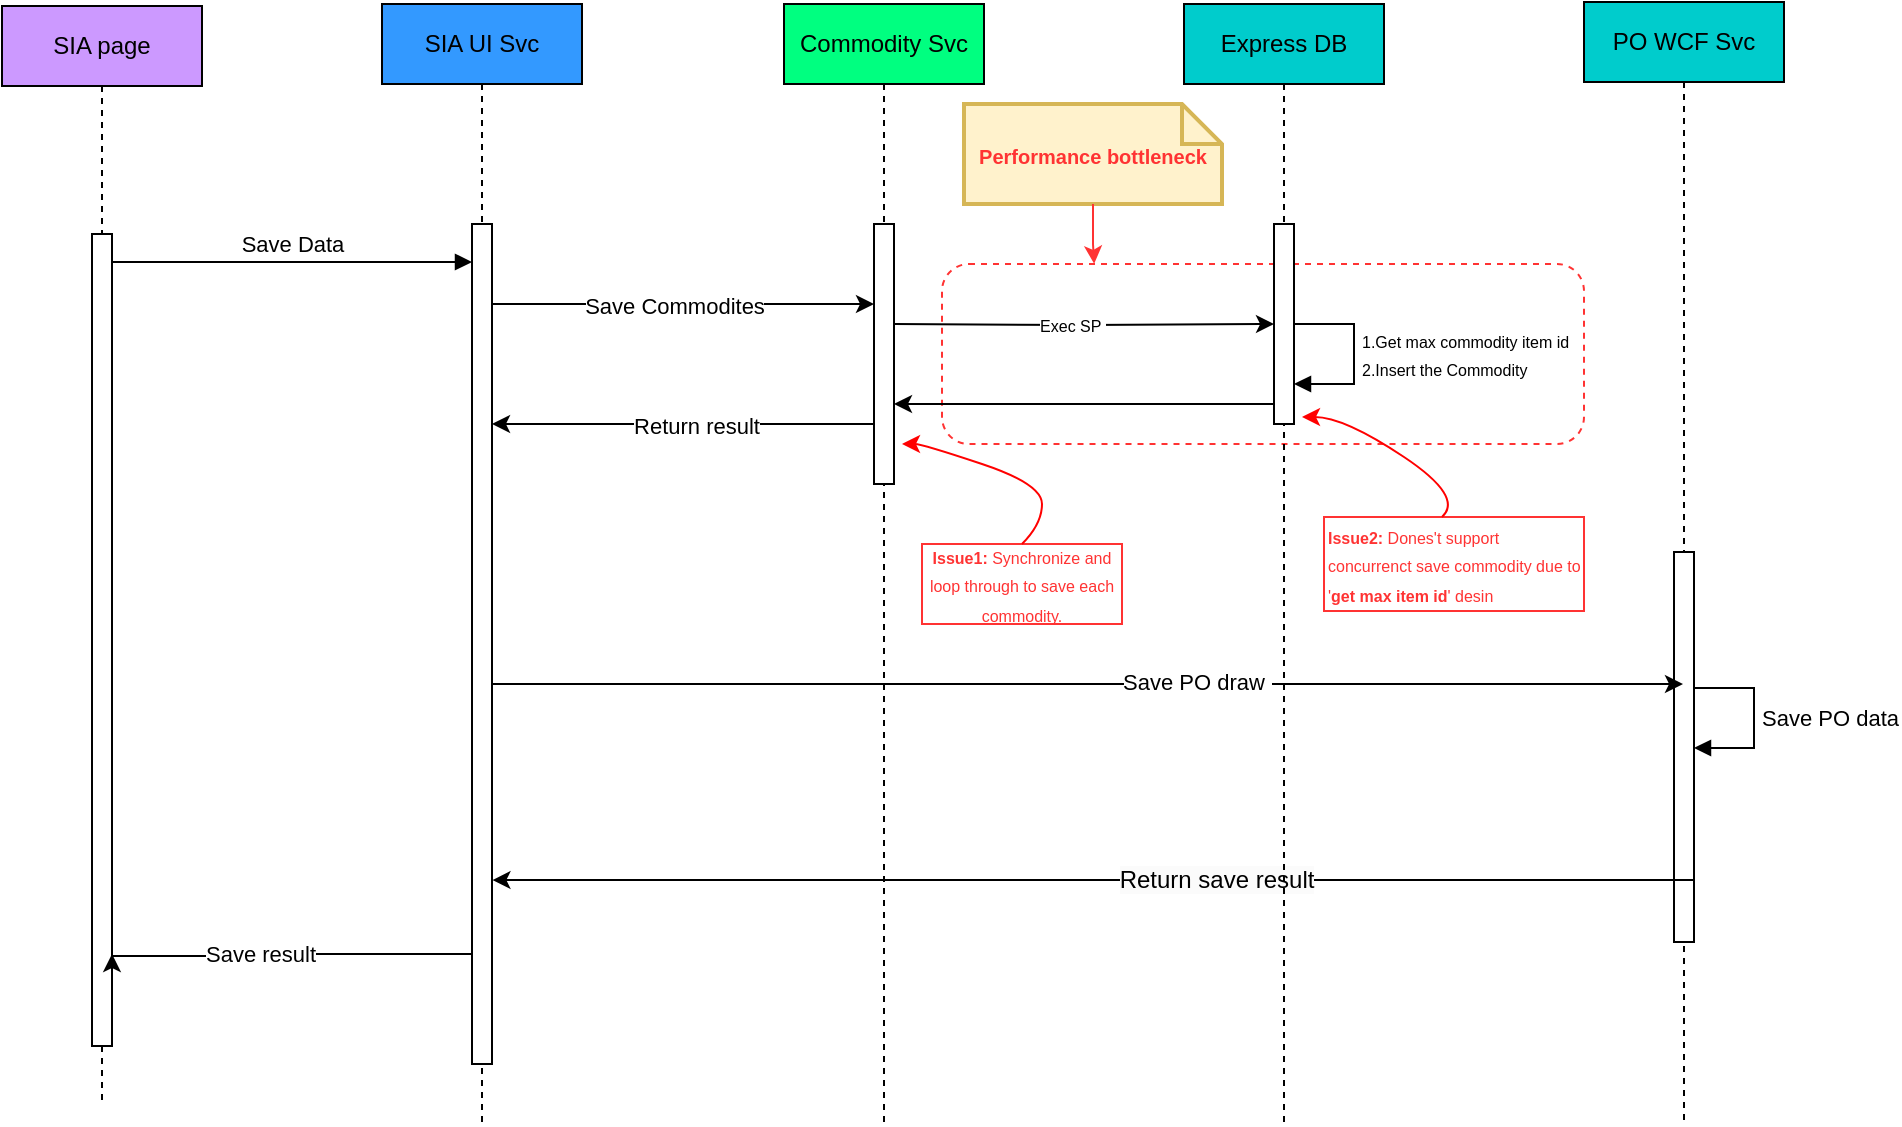<mxfile version="24.3.1" type="github">
  <diagram name="Page-1" id="e7e014a7-5840-1c2e-5031-d8a46d1fe8dd">
    <mxGraphModel dx="1185" dy="627" grid="1" gridSize="10" guides="1" tooltips="1" connect="1" arrows="1" fold="1" page="1" pageScale="1" pageWidth="1169" pageHeight="826" background="none" math="0" shadow="0">
      <root>
        <mxCell id="0" />
        <mxCell id="1" parent="0" />
        <mxCell id="EwxZ_xQYVL66pt0RI6ai-41" value="SIA page" style="shape=umlLifeline;perimeter=lifelinePerimeter;whiteSpace=wrap;html=1;container=1;dropTarget=0;collapsible=0;recursiveResize=0;outlineConnect=0;portConstraint=eastwest;newEdgeStyle={&quot;curved&quot;:0,&quot;rounded&quot;:0};fillColor=#CC99FF;" vertex="1" parent="1">
          <mxGeometry x="210" y="121" width="100" height="550" as="geometry" />
        </mxCell>
        <mxCell id="EwxZ_xQYVL66pt0RI6ai-47" value="" style="html=1;points=[[0,0,0,0,5],[0,1,0,0,-5],[1,0,0,0,5],[1,1,0,0,-5]];perimeter=orthogonalPerimeter;outlineConnect=0;targetShapes=umlLifeline;portConstraint=eastwest;newEdgeStyle={&quot;curved&quot;:0,&quot;rounded&quot;:0};" vertex="1" parent="EwxZ_xQYVL66pt0RI6ai-41">
          <mxGeometry x="45" y="114" width="10" height="406" as="geometry" />
        </mxCell>
        <mxCell id="EwxZ_xQYVL66pt0RI6ai-42" value="Commodity Svc" style="shape=umlLifeline;perimeter=lifelinePerimeter;whiteSpace=wrap;html=1;container=1;dropTarget=0;collapsible=0;recursiveResize=0;outlineConnect=0;portConstraint=eastwest;newEdgeStyle={&quot;curved&quot;:0,&quot;rounded&quot;:0};fillColor=#00FF80;" vertex="1" parent="1">
          <mxGeometry x="601" y="120" width="100" height="560" as="geometry" />
        </mxCell>
        <mxCell id="EwxZ_xQYVL66pt0RI6ai-45" value="" style="html=1;points=[[0,0,0,0,5],[0,1,0,0,-5],[1,0,0,0,5],[1,1,0,0,-5]];perimeter=orthogonalPerimeter;outlineConnect=0;targetShapes=umlLifeline;portConstraint=eastwest;newEdgeStyle={&quot;curved&quot;:0,&quot;rounded&quot;:0};" vertex="1" parent="EwxZ_xQYVL66pt0RI6ai-42">
          <mxGeometry x="45" y="110" width="10" height="130" as="geometry" />
        </mxCell>
        <mxCell id="EwxZ_xQYVL66pt0RI6ai-43" value="PO WCF Svc" style="shape=umlLifeline;perimeter=lifelinePerimeter;whiteSpace=wrap;html=1;container=1;dropTarget=0;collapsible=0;recursiveResize=0;outlineConnect=0;portConstraint=eastwest;newEdgeStyle={&quot;curved&quot;:0,&quot;rounded&quot;:0};fillColor=#00CCCC;" vertex="1" parent="1">
          <mxGeometry x="1001" y="119" width="100" height="560" as="geometry" />
        </mxCell>
        <mxCell id="EwxZ_xQYVL66pt0RI6ai-51" value="" style="html=1;points=[[0,0,0,0,5],[0,1,0,0,-5],[1,0,0,0,5],[1,1,0,0,-5]];perimeter=orthogonalPerimeter;outlineConnect=0;targetShapes=umlLifeline;portConstraint=eastwest;newEdgeStyle={&quot;curved&quot;:0,&quot;rounded&quot;:0};" vertex="1" parent="EwxZ_xQYVL66pt0RI6ai-43">
          <mxGeometry x="45" y="275" width="10" height="195" as="geometry" />
        </mxCell>
        <mxCell id="EwxZ_xQYVL66pt0RI6ai-63" value="Save PO data" style="html=1;align=left;spacingLeft=2;endArrow=block;rounded=0;edgeStyle=orthogonalEdgeStyle;curved=0;rounded=0;" edge="1" target="EwxZ_xQYVL66pt0RI6ai-51" parent="EwxZ_xQYVL66pt0RI6ai-43">
          <mxGeometry relative="1" as="geometry">
            <mxPoint x="55" y="343" as="sourcePoint" />
            <Array as="points">
              <mxPoint x="85" y="343" />
              <mxPoint x="85" y="373" />
            </Array>
            <mxPoint x="60" y="373" as="targetPoint" />
          </mxGeometry>
        </mxCell>
        <mxCell id="EwxZ_xQYVL66pt0RI6ai-44" value="Save Data" style="html=1;verticalAlign=bottom;endArrow=block;curved=0;rounded=0;exitX=1;exitY=0;exitDx=0;exitDy=5;exitPerimeter=0;" edge="1" parent="1" target="EwxZ_xQYVL66pt0RI6ai-49">
          <mxGeometry width="80" relative="1" as="geometry">
            <mxPoint x="265" y="249" as="sourcePoint" />
            <mxPoint x="465" y="245" as="targetPoint" />
          </mxGeometry>
        </mxCell>
        <mxCell id="EwxZ_xQYVL66pt0RI6ai-48" value="SIA UI Svc" style="shape=umlLifeline;perimeter=lifelinePerimeter;whiteSpace=wrap;html=1;container=1;dropTarget=0;collapsible=0;recursiveResize=0;outlineConnect=0;portConstraint=eastwest;newEdgeStyle={&quot;curved&quot;:0,&quot;rounded&quot;:0};fillColor=#3399FF;" vertex="1" parent="1">
          <mxGeometry x="400" y="120" width="100" height="560" as="geometry" />
        </mxCell>
        <mxCell id="EwxZ_xQYVL66pt0RI6ai-49" value="" style="html=1;points=[[0,0,0,0,5],[0,1,0,0,-5],[1,0,0,0,5],[1,1,0,0,-5]];perimeter=orthogonalPerimeter;outlineConnect=0;targetShapes=umlLifeline;portConstraint=eastwest;newEdgeStyle={&quot;curved&quot;:0,&quot;rounded&quot;:0};" vertex="1" parent="EwxZ_xQYVL66pt0RI6ai-48">
          <mxGeometry x="45" y="110" width="10" height="420" as="geometry" />
        </mxCell>
        <mxCell id="EwxZ_xQYVL66pt0RI6ai-52" style="edgeStyle=orthogonalEdgeStyle;rounded=0;orthogonalLoop=1;jettySize=auto;html=1;curved=0;" edge="1" parent="1" source="EwxZ_xQYVL66pt0RI6ai-45" target="EwxZ_xQYVL66pt0RI6ai-49">
          <mxGeometry relative="1" as="geometry">
            <mxPoint x="480" y="340" as="targetPoint" />
            <Array as="points">
              <mxPoint x="630" y="330" />
              <mxPoint x="630" y="330" />
            </Array>
          </mxGeometry>
        </mxCell>
        <mxCell id="EwxZ_xQYVL66pt0RI6ai-53" value="Return result" style="edgeLabel;html=1;align=center;verticalAlign=middle;resizable=0;points=[];" vertex="1" connectable="0" parent="EwxZ_xQYVL66pt0RI6ai-52">
          <mxGeometry x="-0.062" y="1" relative="1" as="geometry">
            <mxPoint as="offset" />
          </mxGeometry>
        </mxCell>
        <mxCell id="EwxZ_xQYVL66pt0RI6ai-54" style="edgeStyle=orthogonalEdgeStyle;rounded=0;orthogonalLoop=1;jettySize=auto;html=1;curved=0;" edge="1" parent="1" source="EwxZ_xQYVL66pt0RI6ai-49" target="EwxZ_xQYVL66pt0RI6ai-43">
          <mxGeometry relative="1" as="geometry">
            <mxPoint x="475" y="417" as="sourcePoint" />
            <mxPoint x="915" y="417" as="targetPoint" />
            <Array as="points">
              <mxPoint x="760" y="460" />
              <mxPoint x="760" y="460" />
            </Array>
          </mxGeometry>
        </mxCell>
        <mxCell id="EwxZ_xQYVL66pt0RI6ai-55" value="Save PO draw&amp;nbsp;" style="edgeLabel;html=1;align=center;verticalAlign=middle;resizable=0;points=[];" vertex="1" connectable="0" parent="EwxZ_xQYVL66pt0RI6ai-54">
          <mxGeometry x="0.077" y="1" relative="1" as="geometry">
            <mxPoint x="31" as="offset" />
          </mxGeometry>
        </mxCell>
        <mxCell id="EwxZ_xQYVL66pt0RI6ai-57" style="edgeStyle=orthogonalEdgeStyle;rounded=0;orthogonalLoop=1;jettySize=auto;html=1;curved=0;" edge="1" parent="1">
          <mxGeometry relative="1" as="geometry">
            <mxPoint x="1050" y="558" as="sourcePoint" />
            <mxPoint x="455.219" y="558.029" as="targetPoint" />
            <Array as="points">
              <mxPoint x="1056" y="558" />
            </Array>
          </mxGeometry>
        </mxCell>
        <mxCell id="EwxZ_xQYVL66pt0RI6ai-67" value="&lt;span style=&quot;font-size: 12px; background-color: rgb(251, 251, 251);&quot;&gt;Return save result&lt;/span&gt;" style="edgeLabel;html=1;align=center;verticalAlign=middle;resizable=0;points=[];" vertex="1" connectable="0" parent="EwxZ_xQYVL66pt0RI6ai-57">
          <mxGeometry x="-0.046" relative="1" as="geometry">
            <mxPoint x="44" as="offset" />
          </mxGeometry>
        </mxCell>
        <mxCell id="EwxZ_xQYVL66pt0RI6ai-58" style="edgeStyle=orthogonalEdgeStyle;rounded=0;orthogonalLoop=1;jettySize=auto;html=1;curved=0;" edge="1" parent="1" source="EwxZ_xQYVL66pt0RI6ai-49">
          <mxGeometry relative="1" as="geometry">
            <mxPoint x="450" y="595" as="sourcePoint" />
            <mxPoint x="265" y="595" as="targetPoint" />
            <Array as="points">
              <mxPoint x="356" y="595" />
              <mxPoint x="356" y="596" />
              <mxPoint x="265" y="596" />
            </Array>
          </mxGeometry>
        </mxCell>
        <mxCell id="EwxZ_xQYVL66pt0RI6ai-61" value="Save result" style="edgeLabel;html=1;align=center;verticalAlign=middle;resizable=0;points=[];" vertex="1" connectable="0" parent="EwxZ_xQYVL66pt0RI6ai-58">
          <mxGeometry x="0.207" y="3" relative="1" as="geometry">
            <mxPoint x="3" y="-4" as="offset" />
          </mxGeometry>
        </mxCell>
        <mxCell id="EwxZ_xQYVL66pt0RI6ai-90" value="" style="rounded=1;whiteSpace=wrap;html=1;dashed=1;strokeColor=#FF3333;" vertex="1" parent="1">
          <mxGeometry x="680" y="250" width="321" height="90" as="geometry" />
        </mxCell>
        <mxCell id="EwxZ_xQYVL66pt0RI6ai-71" value="Express DB" style="shape=umlLifeline;perimeter=lifelinePerimeter;whiteSpace=wrap;html=1;container=1;dropTarget=0;collapsible=0;recursiveResize=0;outlineConnect=0;portConstraint=eastwest;newEdgeStyle={&quot;curved&quot;:0,&quot;rounded&quot;:0};fillColor=#00CCCC;" vertex="1" parent="1">
          <mxGeometry x="801" y="120" width="100" height="560" as="geometry" />
        </mxCell>
        <mxCell id="EwxZ_xQYVL66pt0RI6ai-76" value="" style="html=1;points=[[0,0,0,0,5],[0,1,0,0,-5],[1,0,0,0,5],[1,1,0,0,-5]];perimeter=orthogonalPerimeter;outlineConnect=0;targetShapes=umlLifeline;portConstraint=eastwest;newEdgeStyle={&quot;curved&quot;:0,&quot;rounded&quot;:0};" vertex="1" parent="EwxZ_xQYVL66pt0RI6ai-71">
          <mxGeometry x="45" y="110" width="10" height="100" as="geometry" />
        </mxCell>
        <mxCell id="EwxZ_xQYVL66pt0RI6ai-81" value="&lt;font style=&quot;font-size: 8px;&quot;&gt;1.Get max commodity item id&lt;br&gt;2.Insert the Commodity&lt;/font&gt;" style="html=1;align=left;spacingLeft=2;endArrow=block;rounded=0;edgeStyle=orthogonalEdgeStyle;curved=0;rounded=0;" edge="1" target="EwxZ_xQYVL66pt0RI6ai-76" parent="EwxZ_xQYVL66pt0RI6ai-71">
          <mxGeometry relative="1" as="geometry">
            <mxPoint x="55" y="160" as="sourcePoint" />
            <Array as="points">
              <mxPoint x="85" y="160" />
              <mxPoint x="85" y="190" />
            </Array>
            <mxPoint x="60" y="190.029" as="targetPoint" />
          </mxGeometry>
        </mxCell>
        <mxCell id="EwxZ_xQYVL66pt0RI6ai-74" style="edgeStyle=orthogonalEdgeStyle;rounded=0;orthogonalLoop=1;jettySize=auto;html=1;curved=0;" edge="1" parent="1" source="EwxZ_xQYVL66pt0RI6ai-49" target="EwxZ_xQYVL66pt0RI6ai-45">
          <mxGeometry relative="1" as="geometry">
            <Array as="points">
              <mxPoint x="600" y="270" />
              <mxPoint x="600" y="270" />
            </Array>
          </mxGeometry>
        </mxCell>
        <mxCell id="EwxZ_xQYVL66pt0RI6ai-75" value="Save Commodites" style="edgeLabel;html=1;align=center;verticalAlign=middle;resizable=0;points=[];" vertex="1" connectable="0" parent="EwxZ_xQYVL66pt0RI6ai-74">
          <mxGeometry x="-0.051" y="-1" relative="1" as="geometry">
            <mxPoint as="offset" />
          </mxGeometry>
        </mxCell>
        <mxCell id="EwxZ_xQYVL66pt0RI6ai-77" style="edgeStyle=orthogonalEdgeStyle;rounded=0;orthogonalLoop=1;jettySize=auto;html=1;curved=0;" edge="1" parent="1" target="EwxZ_xQYVL66pt0RI6ai-76">
          <mxGeometry relative="1" as="geometry">
            <mxPoint x="656" y="280" as="sourcePoint" />
            <mxPoint x="840" y="280" as="targetPoint" />
            <Array as="points" />
          </mxGeometry>
        </mxCell>
        <mxCell id="EwxZ_xQYVL66pt0RI6ai-78" value="&lt;font style=&quot;font-size: 8px;&quot;&gt;Exec SP&amp;nbsp;&lt;/font&gt;" style="edgeLabel;html=1;align=center;verticalAlign=middle;resizable=0;points=[];" vertex="1" connectable="0" parent="EwxZ_xQYVL66pt0RI6ai-77">
          <mxGeometry x="-0.073" relative="1" as="geometry">
            <mxPoint y="-1" as="offset" />
          </mxGeometry>
        </mxCell>
        <mxCell id="EwxZ_xQYVL66pt0RI6ai-82" style="edgeStyle=orthogonalEdgeStyle;rounded=0;orthogonalLoop=1;jettySize=auto;html=1;curved=0;" edge="1" parent="1" source="EwxZ_xQYVL66pt0RI6ai-76" target="EwxZ_xQYVL66pt0RI6ai-45">
          <mxGeometry relative="1" as="geometry">
            <mxPoint x="660" y="310" as="targetPoint" />
            <Array as="points">
              <mxPoint x="750" y="320" />
              <mxPoint x="750" y="320" />
            </Array>
          </mxGeometry>
        </mxCell>
        <mxCell id="EwxZ_xQYVL66pt0RI6ai-95" value="&lt;font color=&quot;#ff3333&quot;&gt;&lt;font style=&quot;font-size: 8px;&quot;&gt;&lt;b&gt;Issue1:&amp;nbsp;&lt;/b&gt;&lt;/font&gt;&lt;font style=&quot;font-size: 8px;&quot;&gt;Synchronize and loop through to save each commodity.&lt;/font&gt;&lt;/font&gt;" style="text;html=1;align=center;verticalAlign=middle;whiteSpace=wrap;rounded=0;strokeColor=#FF3333;" vertex="1" parent="1">
          <mxGeometry x="670" y="390" width="100" height="40" as="geometry" />
        </mxCell>
        <mxCell id="EwxZ_xQYVL66pt0RI6ai-96" value="&lt;font style=&quot;font-size: 10px;&quot; color=&quot;#ff3333&quot;&gt;&lt;b&gt;Performance bottleneck&lt;/b&gt;&lt;/font&gt;" style="shape=note;strokeWidth=2;fontSize=14;size=20;whiteSpace=wrap;html=1;fillColor=#fff2cc;strokeColor=#d6b656;fontColor=#666600;" vertex="1" parent="1">
          <mxGeometry x="691" y="170" width="129" height="50" as="geometry" />
        </mxCell>
        <mxCell id="EwxZ_xQYVL66pt0RI6ai-97" style="edgeStyle=orthogonalEdgeStyle;rounded=0;orthogonalLoop=1;jettySize=auto;html=1;entryX=0.237;entryY=-0.001;entryDx=0;entryDy=0;entryPerimeter=0;strokeColor=#FF3333;" edge="1" parent="1" source="EwxZ_xQYVL66pt0RI6ai-96" target="EwxZ_xQYVL66pt0RI6ai-90">
          <mxGeometry relative="1" as="geometry" />
        </mxCell>
        <mxCell id="EwxZ_xQYVL66pt0RI6ai-98" value="&lt;font color=&quot;#ff3333&quot;&gt;&lt;font style=&quot;font-size: 8px;&quot;&gt;&lt;b&gt;Issue2:&amp;nbsp;&lt;/b&gt;&lt;/font&gt;&lt;font style=&quot;font-size: 8px;&quot;&gt;Dones&#39;t support concurrenct save commodity due to &#39;&lt;b&gt;get max item id&lt;/b&gt;&#39; desin&lt;/font&gt;&lt;/font&gt;" style="text;html=1;align=left;verticalAlign=middle;whiteSpace=wrap;rounded=0;strokeColor=#FF3333;" vertex="1" parent="1">
          <mxGeometry x="871" y="376.5" width="130" height="47" as="geometry" />
        </mxCell>
        <mxCell id="EwxZ_xQYVL66pt0RI6ai-99" value="" style="curved=1;endArrow=classic;html=1;rounded=0;exitX=0.5;exitY=0;exitDx=0;exitDy=0;strokeColor=#FF0000;" edge="1" parent="1" source="EwxZ_xQYVL66pt0RI6ai-95">
          <mxGeometry width="50" height="50" relative="1" as="geometry">
            <mxPoint x="630" y="410" as="sourcePoint" />
            <mxPoint x="660" y="340" as="targetPoint" />
            <Array as="points">
              <mxPoint x="730" y="380" />
              <mxPoint x="730" y="360" />
              <mxPoint x="670" y="340" />
            </Array>
          </mxGeometry>
        </mxCell>
        <mxCell id="EwxZ_xQYVL66pt0RI6ai-100" value="" style="curved=1;endArrow=classic;html=1;rounded=0;strokeColor=#FF0000;" edge="1" parent="1">
          <mxGeometry width="50" height="50" relative="1" as="geometry">
            <mxPoint x="930" y="376.5" as="sourcePoint" />
            <mxPoint x="860" y="326.5" as="targetPoint" />
            <Array as="points">
              <mxPoint x="941" y="366.5" />
              <mxPoint x="881" y="326.5" />
              <mxPoint x="860" y="326.5" />
            </Array>
          </mxGeometry>
        </mxCell>
      </root>
    </mxGraphModel>
  </diagram>
</mxfile>
